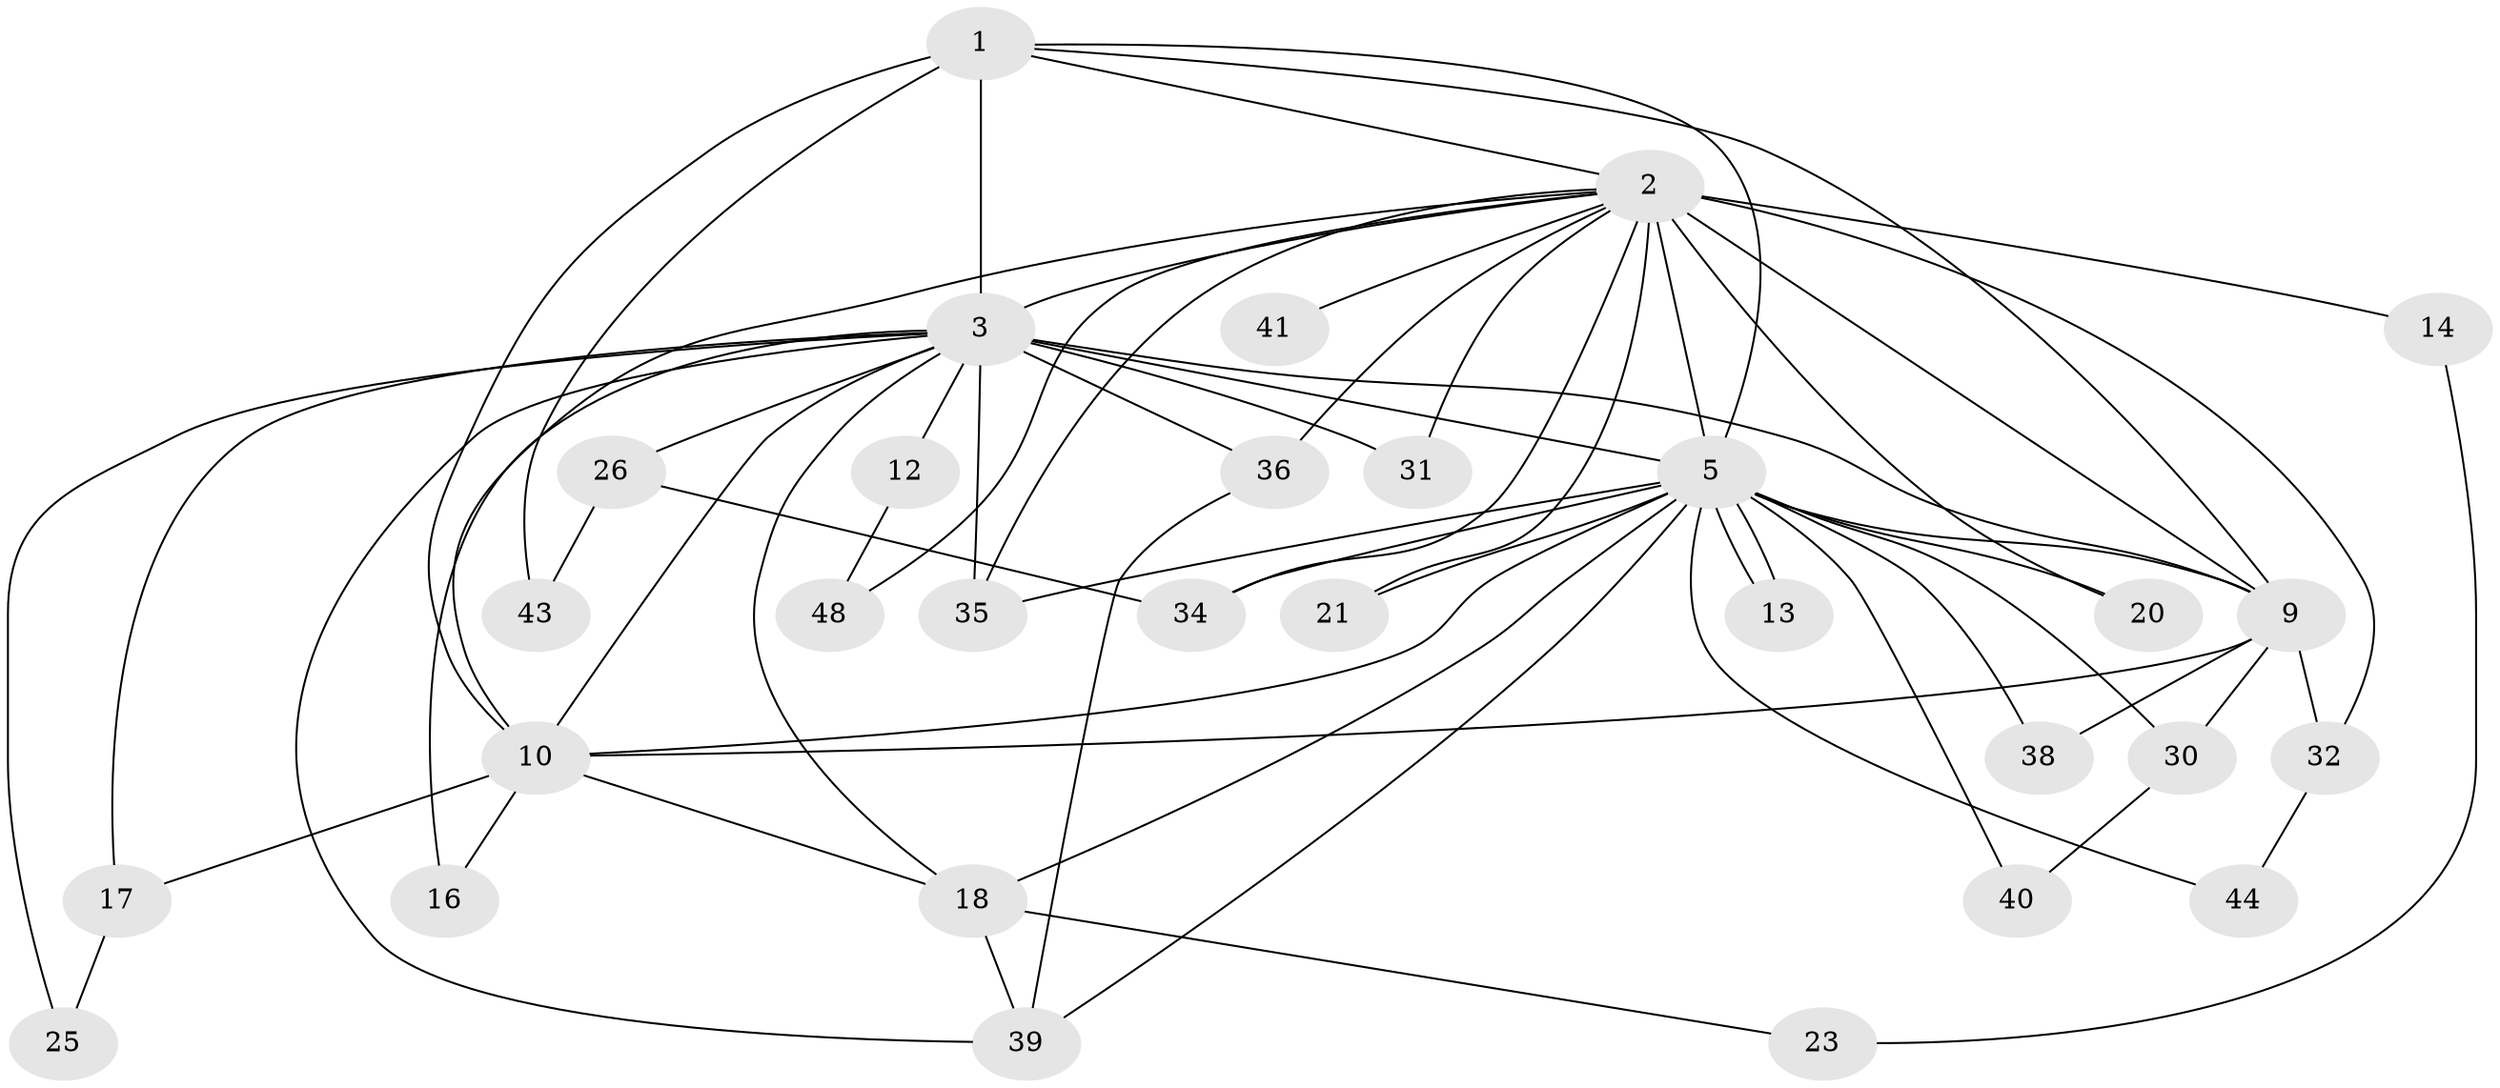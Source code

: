 // original degree distribution, {13: 0.016666666666666666, 16: 0.05, 15: 0.03333333333333333, 25: 0.016666666666666666, 12: 0.016666666666666666, 22: 0.016666666666666666, 14: 0.016666666666666666, 6: 0.016666666666666666, 3: 0.21666666666666667, 2: 0.5333333333333333, 5: 0.016666666666666666, 4: 0.05}
// Generated by graph-tools (version 1.1) at 2025/13/03/09/25 04:13:48]
// undirected, 30 vertices, 64 edges
graph export_dot {
graph [start="1"]
  node [color=gray90,style=filled];
  1 [super="+15"];
  2 [super="+4+59+8+11+33+37"];
  3 [super="+7+52+22+51"];
  5 [super="+6+42+46+50"];
  9 [super="+55+24"];
  10 [super="+49"];
  12 [super="+28"];
  13;
  14;
  16;
  17;
  18 [super="+27"];
  20;
  21 [super="+29"];
  23;
  25;
  26;
  30;
  31;
  32;
  34 [super="+47"];
  35 [super="+57"];
  36 [super="+53"];
  38;
  39 [super="+54"];
  40;
  41;
  43;
  44;
  48;
  1 -- 2 [weight=3];
  1 -- 3 [weight=4];
  1 -- 5 [weight=2];
  1 -- 9;
  1 -- 10 [weight=2];
  1 -- 43;
  2 -- 3 [weight=6];
  2 -- 5 [weight=11];
  2 -- 9 [weight=6];
  2 -- 10 [weight=3];
  2 -- 14 [weight=2];
  2 -- 20;
  2 -- 36;
  2 -- 41 [weight=2];
  2 -- 21 [weight=2];
  2 -- 31;
  2 -- 34;
  2 -- 48;
  2 -- 32;
  2 -- 35;
  3 -- 5 [weight=7];
  3 -- 9 [weight=3];
  3 -- 10 [weight=2];
  3 -- 17;
  3 -- 12 [weight=2];
  3 -- 16;
  3 -- 18;
  3 -- 25;
  3 -- 26;
  3 -- 31;
  3 -- 36;
  3 -- 39;
  3 -- 35;
  5 -- 9 [weight=2];
  5 -- 10 [weight=2];
  5 -- 13;
  5 -- 13;
  5 -- 20;
  5 -- 30;
  5 -- 38;
  5 -- 40;
  5 -- 44;
  5 -- 39;
  5 -- 35;
  5 -- 34;
  5 -- 21 [weight=2];
  5 -- 18;
  9 -- 10 [weight=2];
  9 -- 30;
  9 -- 38;
  9 -- 32;
  10 -- 16;
  10 -- 17;
  10 -- 18;
  12 -- 48;
  14 -- 23;
  17 -- 25;
  18 -- 23;
  18 -- 39;
  26 -- 34;
  26 -- 43;
  30 -- 40;
  32 -- 44;
  36 -- 39;
}
